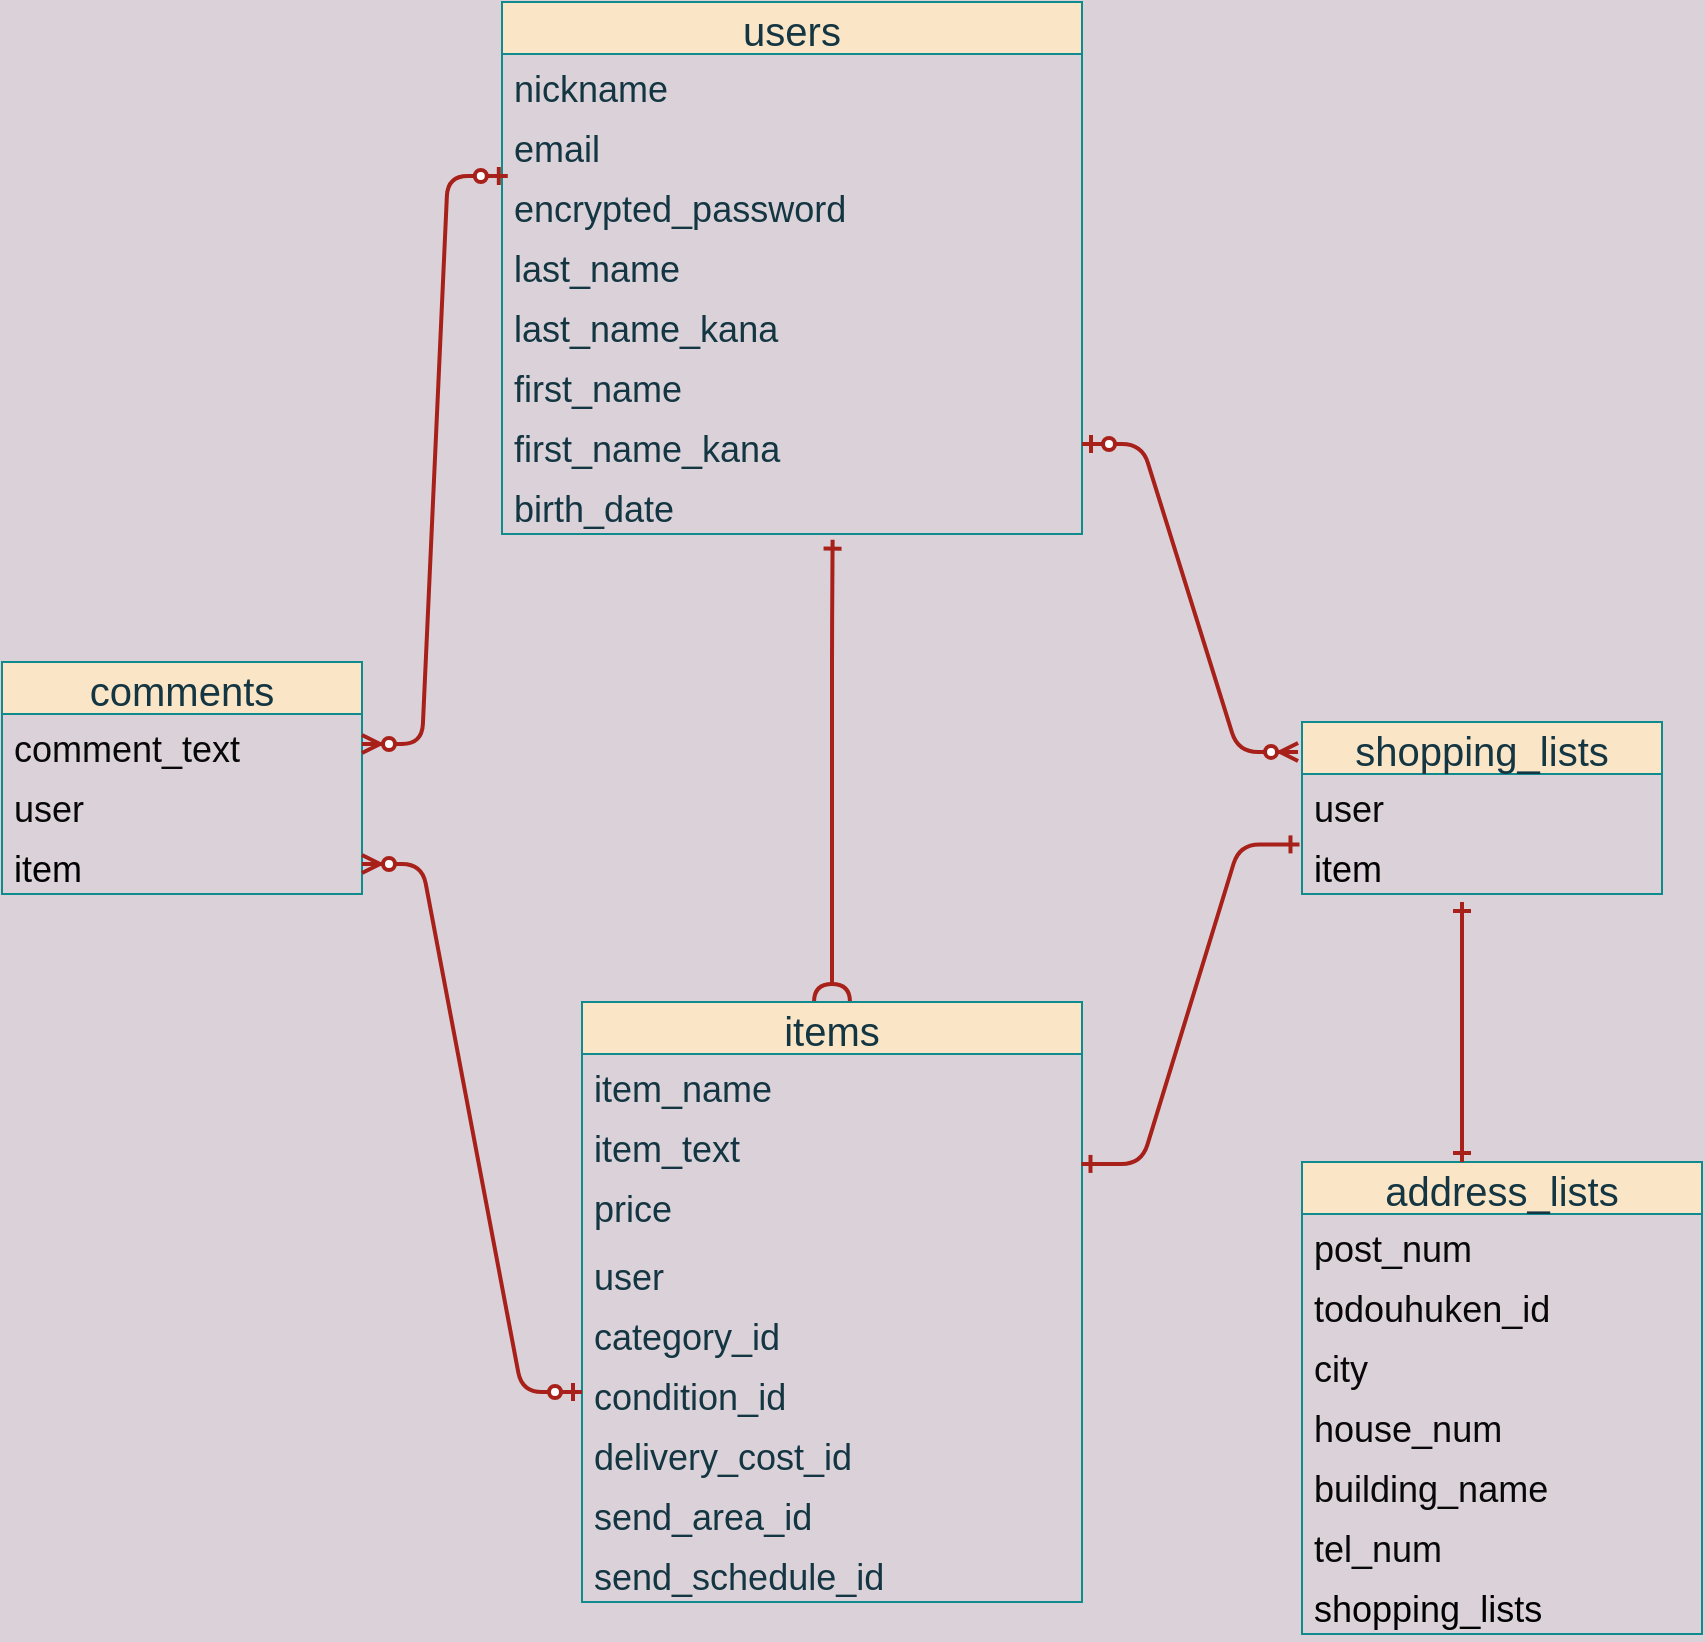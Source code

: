 <mxfile>
    <diagram id="GMLkdQR2ihGg5JDjmNVC" name="ページ1">
        <mxGraphModel dx="202" dy="680" grid="1" gridSize="10" guides="1" tooltips="1" connect="1" arrows="1" fold="1" page="1" pageScale="1" pageWidth="827" pageHeight="1169" background="#DAD2D8" math="0" shadow="0">
            <root>
                <mxCell id="0"/>
                <mxCell id="1" parent="0"/>
                <mxCell id="2" value="users" style="swimlane;fontStyle=0;childLayout=stackLayout;horizontal=1;startSize=26;horizontalStack=0;resizeParent=1;resizeParentMax=0;resizeLast=0;collapsible=1;marginBottom=0;align=center;fontSize=20;fillColor=#FAE5C7;strokeColor=#0F8B8D;fontColor=#143642;" parent="1" vertex="1">
                    <mxGeometry x="320" y="30" width="290" height="266" as="geometry"/>
                </mxCell>
                <mxCell id="3" value="nickname    &#10;" style="text;strokeColor=none;fillColor=none;spacingLeft=4;spacingRight=4;overflow=hidden;rotatable=0;points=[[0,0.5],[1,0.5]];portConstraint=eastwest;fontSize=18;fontColor=#143642;" parent="2" vertex="1">
                    <mxGeometry y="26" width="290" height="30" as="geometry"/>
                </mxCell>
                <mxCell id="72" value="email" style="text;strokeColor=none;fillColor=none;spacingLeft=4;spacingRight=4;overflow=hidden;rotatable=0;points=[[0,0.5],[1,0.5]];portConstraint=eastwest;fontSize=18;fontColor=#143642;" parent="2" vertex="1">
                    <mxGeometry y="56" width="290" height="30" as="geometry"/>
                </mxCell>
                <mxCell id="70" value="encrypted_password" style="text;strokeColor=none;fillColor=none;spacingLeft=4;spacingRight=4;overflow=hidden;rotatable=0;points=[[0,0.5],[1,0.5]];portConstraint=eastwest;fontSize=18;fontColor=#143642;" parent="2" vertex="1">
                    <mxGeometry y="86" width="290" height="30" as="geometry"/>
                </mxCell>
                <mxCell id="69" value="last_name" style="text;strokeColor=none;fillColor=none;spacingLeft=4;spacingRight=4;overflow=hidden;rotatable=0;points=[[0,0.5],[1,0.5]];portConstraint=eastwest;fontSize=18;fontColor=#143642;" parent="2" vertex="1">
                    <mxGeometry y="116" width="290" height="30" as="geometry"/>
                </mxCell>
                <mxCell id="68" value="last_name_kana " style="text;strokeColor=none;fillColor=none;spacingLeft=4;spacingRight=4;overflow=hidden;rotatable=0;points=[[0,0.5],[1,0.5]];portConstraint=eastwest;fontSize=18;fontColor=#143642;" parent="2" vertex="1">
                    <mxGeometry y="146" width="290" height="30" as="geometry"/>
                </mxCell>
                <mxCell id="67" value="first_name" style="text;strokeColor=none;fillColor=none;spacingLeft=4;spacingRight=4;overflow=hidden;rotatable=0;points=[[0,0.5],[1,0.5]];portConstraint=eastwest;fontSize=18;fontColor=#143642;" parent="2" vertex="1">
                    <mxGeometry y="176" width="290" height="30" as="geometry"/>
                </mxCell>
                <mxCell id="4" value="first_name_kana" style="text;strokeColor=none;fillColor=none;spacingLeft=4;spacingRight=4;overflow=hidden;rotatable=0;points=[[0,0.5],[1,0.5]];portConstraint=eastwest;fontSize=18;fontColor=#143642;" parent="2" vertex="1">
                    <mxGeometry y="206" width="290" height="30" as="geometry"/>
                </mxCell>
                <mxCell id="66" value="birth_date" style="text;strokeColor=none;fillColor=none;spacingLeft=4;spacingRight=4;overflow=hidden;rotatable=0;points=[[0,0.5],[1,0.5]];portConstraint=eastwest;fontSize=18;fontColor=#143642;" parent="2" vertex="1">
                    <mxGeometry y="236" width="290" height="30" as="geometry"/>
                </mxCell>
                <mxCell id="56" style="edgeStyle=orthogonalEdgeStyle;curved=0;rounded=1;sketch=0;orthogonalLoop=1;jettySize=auto;html=1;exitX=0.5;exitY=0;exitDx=0;exitDy=0;fontSize=18;fontColor=#000000;startArrow=halfCircle;startFill=0;endArrow=ERone;endFill=0;strokeColor=#A8201A;strokeWidth=2;fillColor=#FAE5C7;entryX=0.57;entryY=1.094;entryDx=0;entryDy=0;entryPerimeter=0;" parent="1" source="6" target="66" edge="1">
                    <mxGeometry relative="1" as="geometry">
                        <mxPoint x="485.01" y="328.01" as="targetPoint"/>
                        <Array as="points">
                            <mxPoint x="485" y="350"/>
                            <mxPoint x="485" y="350"/>
                        </Array>
                    </mxGeometry>
                </mxCell>
                <mxCell id="6" value="items" style="swimlane;fontStyle=0;childLayout=stackLayout;horizontal=1;startSize=26;horizontalStack=0;resizeParent=1;resizeParentMax=0;resizeLast=0;collapsible=1;marginBottom=0;align=center;fontSize=20;fillColor=#FAE5C7;strokeColor=#0F8B8D;fontColor=#143642;" parent="1" vertex="1">
                    <mxGeometry x="360" y="530" width="250" height="300" as="geometry"/>
                </mxCell>
                <mxCell id="7" value="item_name" style="text;strokeColor=none;fillColor=none;spacingLeft=4;spacingRight=4;overflow=hidden;rotatable=0;points=[[0,0.5],[1,0.5]];portConstraint=eastwest;fontSize=18;fontColor=#143642;" parent="6" vertex="1">
                    <mxGeometry y="26" width="250" height="30" as="geometry"/>
                </mxCell>
                <mxCell id="8" value="item_text" style="text;strokeColor=none;fillColor=none;spacingLeft=4;spacingRight=4;overflow=hidden;rotatable=0;points=[[0,0.5],[1,0.5]];portConstraint=eastwest;fontSize=18;fontColor=#143642;" parent="6" vertex="1">
                    <mxGeometry y="56" width="250" height="30" as="geometry"/>
                </mxCell>
                <mxCell id="9" value="price" style="text;strokeColor=none;fillColor=none;spacingLeft=4;spacingRight=4;overflow=hidden;rotatable=0;points=[[0,0.5],[1,0.5]];portConstraint=eastwest;fontSize=18;fontColor=#143642;" parent="6" vertex="1">
                    <mxGeometry y="86" width="250" height="34" as="geometry"/>
                </mxCell>
                <mxCell id="13" value="user" style="text;strokeColor=none;fillColor=none;spacingLeft=4;spacingRight=4;overflow=hidden;rotatable=0;points=[[0,0.5],[1,0.5]];portConstraint=eastwest;fontSize=18;fontColor=#143642;" parent="6" vertex="1">
                    <mxGeometry y="120" width="250" height="30" as="geometry"/>
                </mxCell>
                <mxCell id="12" value="category_id" style="text;strokeColor=none;fillColor=none;spacingLeft=4;spacingRight=4;overflow=hidden;rotatable=0;points=[[0,0.5],[1,0.5]];portConstraint=eastwest;fontSize=18;fontColor=#143642;" parent="6" vertex="1">
                    <mxGeometry y="150" width="250" height="30" as="geometry"/>
                </mxCell>
                <mxCell id="14" value="condition_id " style="text;strokeColor=none;fillColor=none;spacingLeft=4;spacingRight=4;overflow=hidden;rotatable=0;points=[[0,0.5],[1,0.5]];portConstraint=eastwest;fontSize=18;fontColor=#143642;" parent="6" vertex="1">
                    <mxGeometry y="180" width="250" height="30" as="geometry"/>
                </mxCell>
                <mxCell id="15" value="delivery_cost_id " style="text;strokeColor=none;fillColor=none;spacingLeft=4;spacingRight=4;overflow=hidden;rotatable=0;points=[[0,0.5],[1,0.5]];portConstraint=eastwest;fontSize=18;fontColor=#143642;" parent="6" vertex="1">
                    <mxGeometry y="210" width="250" height="30" as="geometry"/>
                </mxCell>
                <mxCell id="88" value="send_area_id " style="text;strokeColor=none;fillColor=none;spacingLeft=4;spacingRight=4;overflow=hidden;rotatable=0;points=[[0,0.5],[1,0.5]];portConstraint=eastwest;fontSize=18;fontColor=#143642;" parent="6" vertex="1">
                    <mxGeometry y="240" width="250" height="30" as="geometry"/>
                </mxCell>
                <mxCell id="18" value="send_schedule_id" style="text;strokeColor=none;fillColor=none;spacingLeft=4;spacingRight=4;overflow=hidden;rotatable=0;points=[[0,0.5],[1,0.5]];portConstraint=eastwest;fontSize=18;fontColor=#143642;" parent="6" vertex="1">
                    <mxGeometry y="270" width="250" height="30" as="geometry"/>
                </mxCell>
                <mxCell id="21" value="shopping_lists" style="swimlane;fontStyle=0;childLayout=stackLayout;horizontal=1;startSize=26;horizontalStack=0;resizeParent=1;resizeParentMax=0;resizeLast=0;collapsible=1;marginBottom=0;align=center;fontSize=20;rounded=0;sketch=0;fontColor=#143642;strokeColor=#0F8B8D;fillColor=#FAE5C7;" parent="1" vertex="1">
                    <mxGeometry x="720" y="390" width="180" height="86" as="geometry"/>
                </mxCell>
                <mxCell id="22" value="user" style="text;strokeColor=none;fillColor=none;spacingLeft=4;spacingRight=4;overflow=hidden;rotatable=0;points=[[0,0.5],[1,0.5]];portConstraint=eastwest;fontSize=18;fontColor=#080808;" parent="21" vertex="1">
                    <mxGeometry y="26" width="180" height="30" as="geometry"/>
                </mxCell>
                <mxCell id="24" value="item" style="text;strokeColor=none;fillColor=none;spacingLeft=4;spacingRight=4;overflow=hidden;rotatable=0;points=[[0,0.5],[1,0.5]];portConstraint=eastwest;fontSize=18;fontColor=#000000;" parent="21" vertex="1">
                    <mxGeometry y="56" width="180" height="30" as="geometry"/>
                </mxCell>
                <mxCell id="25" value="address_lists" style="swimlane;fontStyle=0;childLayout=stackLayout;horizontal=1;startSize=26;horizontalStack=0;resizeParent=1;resizeParentMax=0;resizeLast=0;collapsible=1;marginBottom=0;align=center;fontSize=20;rounded=0;sketch=0;fontColor=#143642;strokeColor=#0F8B8D;fillColor=#FAE5C7;" parent="1" vertex="1">
                    <mxGeometry x="720" y="610" width="200" height="236" as="geometry"/>
                </mxCell>
                <mxCell id="26" value="post_num" style="text;strokeColor=none;fillColor=none;spacingLeft=4;spacingRight=4;overflow=hidden;rotatable=0;points=[[0,0.5],[1,0.5]];portConstraint=eastwest;fontSize=18;fontColor=#080808;" parent="25" vertex="1">
                    <mxGeometry y="26" width="200" height="30" as="geometry"/>
                </mxCell>
                <mxCell id="92" value="todouhuken_id" style="text;strokeColor=none;fillColor=none;spacingLeft=4;spacingRight=4;overflow=hidden;rotatable=0;points=[[0,0.5],[1,0.5]];portConstraint=eastwest;fontSize=18;fontColor=#080808;" parent="25" vertex="1">
                    <mxGeometry y="56" width="200" height="30" as="geometry"/>
                </mxCell>
                <mxCell id="93" value="city" style="text;strokeColor=none;fillColor=none;spacingLeft=4;spacingRight=4;overflow=hidden;rotatable=0;points=[[0,0.5],[1,0.5]];portConstraint=eastwest;fontSize=18;fontColor=#080808;" parent="25" vertex="1">
                    <mxGeometry y="86" width="200" height="30" as="geometry"/>
                </mxCell>
                <mxCell id="94" value="house_num" style="text;strokeColor=none;fillColor=none;spacingLeft=4;spacingRight=4;overflow=hidden;rotatable=0;points=[[0,0.5],[1,0.5]];portConstraint=eastwest;fontSize=18;fontColor=#080808;" parent="25" vertex="1">
                    <mxGeometry y="116" width="200" height="30" as="geometry"/>
                </mxCell>
                <mxCell id="95" value="building_name" style="text;strokeColor=none;fillColor=none;spacingLeft=4;spacingRight=4;overflow=hidden;rotatable=0;points=[[0,0.5],[1,0.5]];portConstraint=eastwest;fontSize=18;fontColor=#080808;" parent="25" vertex="1">
                    <mxGeometry y="146" width="200" height="30" as="geometry"/>
                </mxCell>
                <mxCell id="96" value="tel_num" style="text;strokeColor=none;fillColor=none;spacingLeft=4;spacingRight=4;overflow=hidden;rotatable=0;points=[[0,0.5],[1,0.5]];portConstraint=eastwest;fontSize=18;fontColor=#080808;" parent="25" vertex="1">
                    <mxGeometry y="176" width="200" height="30" as="geometry"/>
                </mxCell>
                <mxCell id="27" value="shopping_lists" style="text;strokeColor=none;fillColor=none;spacingLeft=4;spacingRight=4;overflow=hidden;rotatable=0;points=[[0,0.5],[1,0.5]];portConstraint=eastwest;fontSize=18;fontColor=#000000;" parent="25" vertex="1">
                    <mxGeometry y="206" width="200" height="30" as="geometry"/>
                </mxCell>
                <mxCell id="59" value="" style="edgeStyle=entityRelationEdgeStyle;fontSize=12;html=1;endArrow=ERzeroToMany;startArrow=ERzeroToOne;fontColor=#000000;strokeColor=#A8201A;strokeWidth=2;fillColor=#FAE5C7;exitX=1;exitY=0.5;exitDx=0;exitDy=0;entryX=-0.011;entryY=0.174;entryDx=0;entryDy=0;entryPerimeter=0;" parent="1" source="4" target="21" edge="1">
                    <mxGeometry width="100" height="100" relative="1" as="geometry">
                        <mxPoint x="360" y="410" as="sourcePoint"/>
                        <mxPoint x="460" y="310" as="targetPoint"/>
                    </mxGeometry>
                </mxCell>
                <mxCell id="60" value="" style="edgeStyle=entityRelationEdgeStyle;fontSize=12;html=1;endArrow=ERone;startArrow=ERone;fontColor=#000000;strokeColor=#A8201A;strokeWidth=2;fillColor=#FAE5C7;exitX=0.999;exitY=0.832;exitDx=0;exitDy=0;exitPerimeter=0;endFill=0;startFill=0;entryX=-0.007;entryY=0.173;entryDx=0;entryDy=0;entryPerimeter=0;" parent="1" source="8" target="24" edge="1">
                    <mxGeometry width="100" height="100" relative="1" as="geometry">
                        <mxPoint x="293" y="331" as="sourcePoint"/>
                        <mxPoint x="350" y="331" as="targetPoint"/>
                    </mxGeometry>
                </mxCell>
                <mxCell id="79" value="comments" style="swimlane;fontStyle=0;childLayout=stackLayout;horizontal=1;startSize=26;horizontalStack=0;resizeParent=1;resizeParentMax=0;resizeLast=0;collapsible=1;marginBottom=0;align=center;fontSize=20;rounded=0;sketch=0;fontColor=#143642;strokeColor=#0F8B8D;fillColor=#FAE5C7;" parent="1" vertex="1">
                    <mxGeometry x="70" y="360" width="180" height="116" as="geometry"/>
                </mxCell>
                <mxCell id="82" value="comment_text" style="text;strokeColor=none;fillColor=none;spacingLeft=4;spacingRight=4;overflow=hidden;rotatable=0;points=[[0,0.5],[1,0.5]];portConstraint=eastwest;fontSize=18;fontColor=#080808;" parent="79" vertex="1">
                    <mxGeometry y="26" width="180" height="30" as="geometry"/>
                </mxCell>
                <mxCell id="80" value="user" style="text;strokeColor=none;fillColor=none;spacingLeft=4;spacingRight=4;overflow=hidden;rotatable=0;points=[[0,0.5],[1,0.5]];portConstraint=eastwest;fontSize=18;fontColor=#080808;" parent="79" vertex="1">
                    <mxGeometry y="56" width="180" height="30" as="geometry"/>
                </mxCell>
                <mxCell id="81" value="item" style="text;strokeColor=none;fillColor=none;spacingLeft=4;spacingRight=4;overflow=hidden;rotatable=0;points=[[0,0.5],[1,0.5]];portConstraint=eastwest;fontSize=18;fontColor=#000000;" parent="79" vertex="1">
                    <mxGeometry y="86" width="180" height="30" as="geometry"/>
                </mxCell>
                <mxCell id="83" style="edgeStyle=orthogonalEdgeStyle;curved=0;rounded=1;sketch=0;orthogonalLoop=1;jettySize=auto;html=1;fontSize=18;fontColor=#000000;startArrow=ERone;startFill=0;endArrow=ERone;endFill=0;strokeColor=#A8201A;strokeWidth=2;fillColor=#FAE5C7;" parent="1" edge="1">
                    <mxGeometry relative="1" as="geometry">
                        <mxPoint x="800" y="610" as="targetPoint"/>
                        <mxPoint x="800" y="480" as="sourcePoint"/>
                        <Array as="points">
                            <mxPoint x="800" y="530"/>
                            <mxPoint x="800" y="530"/>
                        </Array>
                    </mxGeometry>
                </mxCell>
                <mxCell id="86" value="" style="edgeStyle=entityRelationEdgeStyle;fontSize=12;html=1;endArrow=ERzeroToMany;startArrow=ERzeroToOne;fontColor=#000000;strokeColor=#A8201A;strokeWidth=2;fillColor=#FAE5C7;exitX=0.01;exitY=0.033;exitDx=0;exitDy=0;exitPerimeter=0;entryX=1;entryY=0.5;entryDx=0;entryDy=0;" parent="1" source="70" target="82" edge="1">
                    <mxGeometry width="100" height="100" relative="1" as="geometry">
                        <mxPoint x="258.02" y="183.964" as="sourcePoint"/>
                        <mxPoint x="220" y="370" as="targetPoint"/>
                    </mxGeometry>
                </mxCell>
                <mxCell id="87" value="" style="edgeStyle=entityRelationEdgeStyle;fontSize=12;html=1;endArrow=ERzeroToMany;startArrow=ERzeroToOne;fontColor=#000000;strokeColor=#A8201A;strokeWidth=2;fillColor=#FAE5C7;exitX=0;exitY=0.5;exitDx=0;exitDy=0;entryX=1;entryY=0.5;entryDx=0;entryDy=0;" parent="1" source="14" target="81" edge="1">
                    <mxGeometry width="100" height="100" relative="1" as="geometry">
                        <mxPoint x="332.9" y="170" as="sourcePoint"/>
                        <mxPoint x="260.0" y="424.01" as="targetPoint"/>
                    </mxGeometry>
                </mxCell>
            </root>
        </mxGraphModel>
    </diagram>
</mxfile>